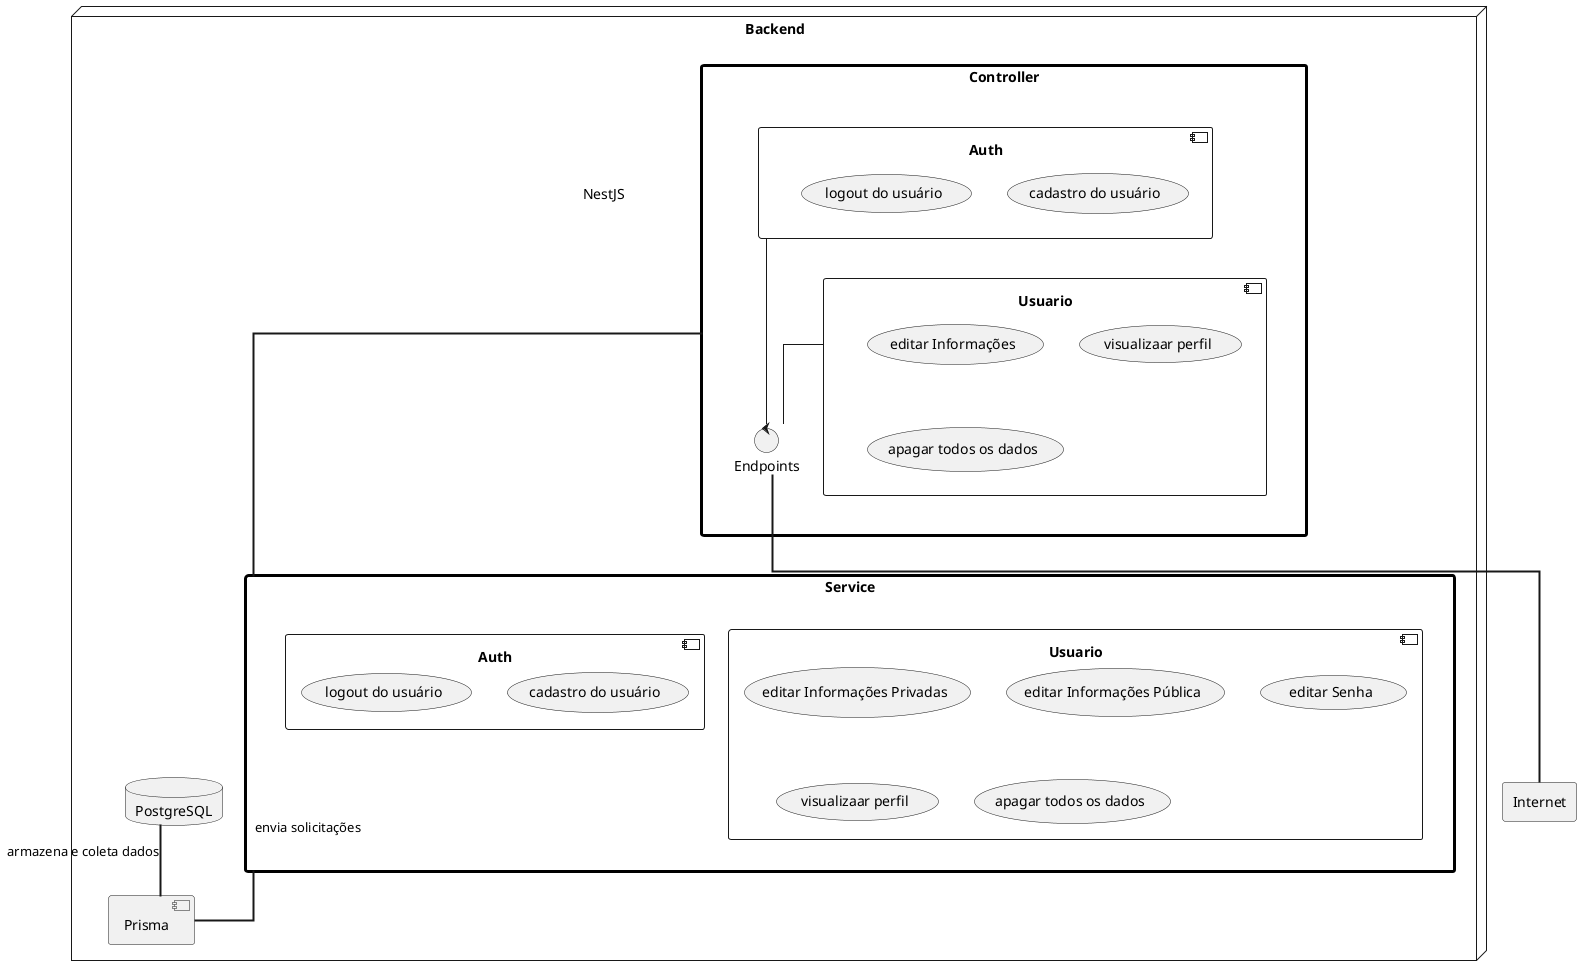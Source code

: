 @startuml

top to bottom direction
skinparam linetype ortho

skinparam rectangle {
    BorderColor black
    BorderThickness 3
}

agent Internet

node Backend{
    label "NestJS"

    rectangle Controller{
        control Endpoints 
        
        component Usuario as back_controller_usuario_componnet {
            usecase "editar Informações" as back_controller_usuario_editInfoPerfil
            usecase "visualizaar perfil" as back_controller_usuario_verPerfil
            usecase "apagar todos os dados" as back_controller_usuario_excluirPerfil
        }
        
        component Auth as back_controller_auth_componnet{
            usecase "cadastro do usuário" as back_auth_cadastro_usuario
            usecase "logout do usuário" as back_auth_logout_usuario
        }
        
        back_controller_usuario_componnet -- Endpoints
        back_controller_auth_componnet --- Endpoints
    }
    rectangle Service {
        component Usuario as back_service_usuario_component{
            usecase "editar Informações Privadas" as back_service_editInfoPrivada
            usecase "editar Informações Pública" as back_service_editInfoPublica
            usecase "editar Senha" as back_service_editSenha
            usecase "visualizaar perfil" as back_service_verPerfil
            usecase "apagar todos os dados" as back_service_excluirPerfil
        }
        
        component Auth as back_Service_auth_component{
            usecase "cadastro do usuário" as back_service_cadastro_usuario
            usecase "logout do usuário" as back_service_logout_usuario
        }
    }
    
    component Prisma
    database PostgreSQL
    
    Prisma =up== Service : envia solicitações
    PostgreSQL == Prisma : armazena e coleta dados
    Endpoints === Internet
    Controller ==== Service
}

@enduml